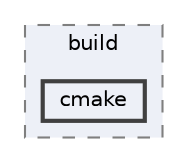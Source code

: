digraph "external/libcds/build/cmake"
{
 // LATEX_PDF_SIZE
  bgcolor="transparent";
  edge [fontname=Helvetica,fontsize=10,labelfontname=Helvetica,labelfontsize=10];
  node [fontname=Helvetica,fontsize=10,shape=box,height=0.2,width=0.4];
  compound=true
  subgraph clusterdir_208c9237daec0c1252261b87668a4df7 {
    graph [ bgcolor="#edf0f7", pencolor="grey50", label="build", fontname=Helvetica,fontsize=10 style="filled,dashed", URL="dir_208c9237daec0c1252261b87668a4df7.html",tooltip=""]
  dir_d64cb4102407340268cc83100b37d7e9 [label="cmake", fillcolor="#edf0f7", color="grey25", style="filled,bold", URL="dir_d64cb4102407340268cc83100b37d7e9.html",tooltip=""];
  }
}
